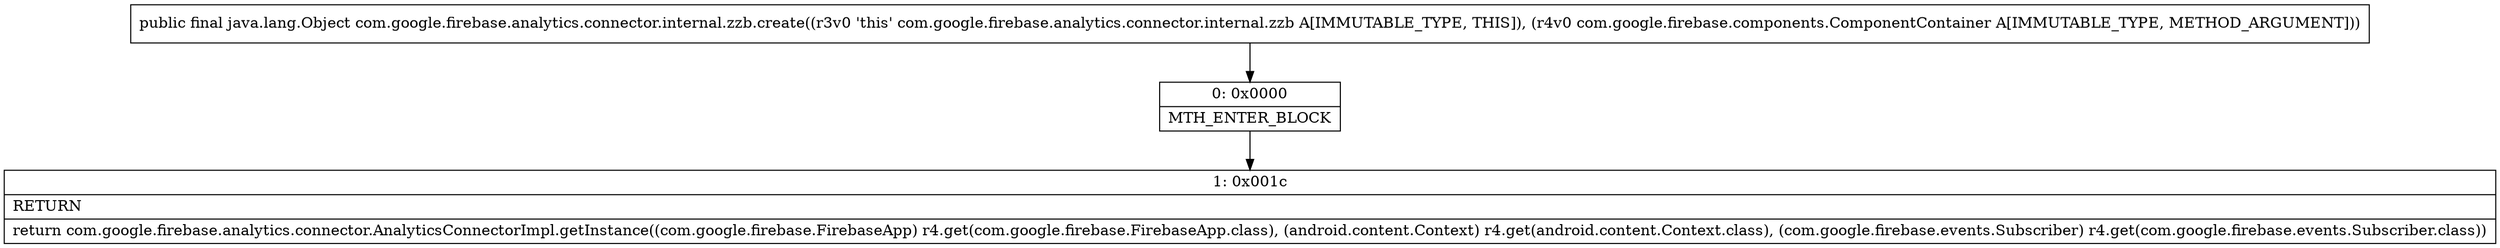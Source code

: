 digraph "CFG forcom.google.firebase.analytics.connector.internal.zzb.create(Lcom\/google\/firebase\/components\/ComponentContainer;)Ljava\/lang\/Object;" {
Node_0 [shape=record,label="{0\:\ 0x0000|MTH_ENTER_BLOCK\l}"];
Node_1 [shape=record,label="{1\:\ 0x001c|RETURN\l|return com.google.firebase.analytics.connector.AnalyticsConnectorImpl.getInstance((com.google.firebase.FirebaseApp) r4.get(com.google.firebase.FirebaseApp.class), (android.content.Context) r4.get(android.content.Context.class), (com.google.firebase.events.Subscriber) r4.get(com.google.firebase.events.Subscriber.class))\l}"];
MethodNode[shape=record,label="{public final java.lang.Object com.google.firebase.analytics.connector.internal.zzb.create((r3v0 'this' com.google.firebase.analytics.connector.internal.zzb A[IMMUTABLE_TYPE, THIS]), (r4v0 com.google.firebase.components.ComponentContainer A[IMMUTABLE_TYPE, METHOD_ARGUMENT])) }"];
MethodNode -> Node_0;
Node_0 -> Node_1;
}

